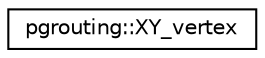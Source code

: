 digraph "Graphical Class Hierarchy"
{
  edge [fontname="Helvetica",fontsize="10",labelfontname="Helvetica",labelfontsize="10"];
  node [fontname="Helvetica",fontsize="10",shape=record];
  rankdir="LR";
  Node0 [label="pgrouting::XY_vertex",height=0.2,width=0.4,color="black", fillcolor="white", style="filled",URL="$classpgrouting_1_1XY__vertex.html"];
}
